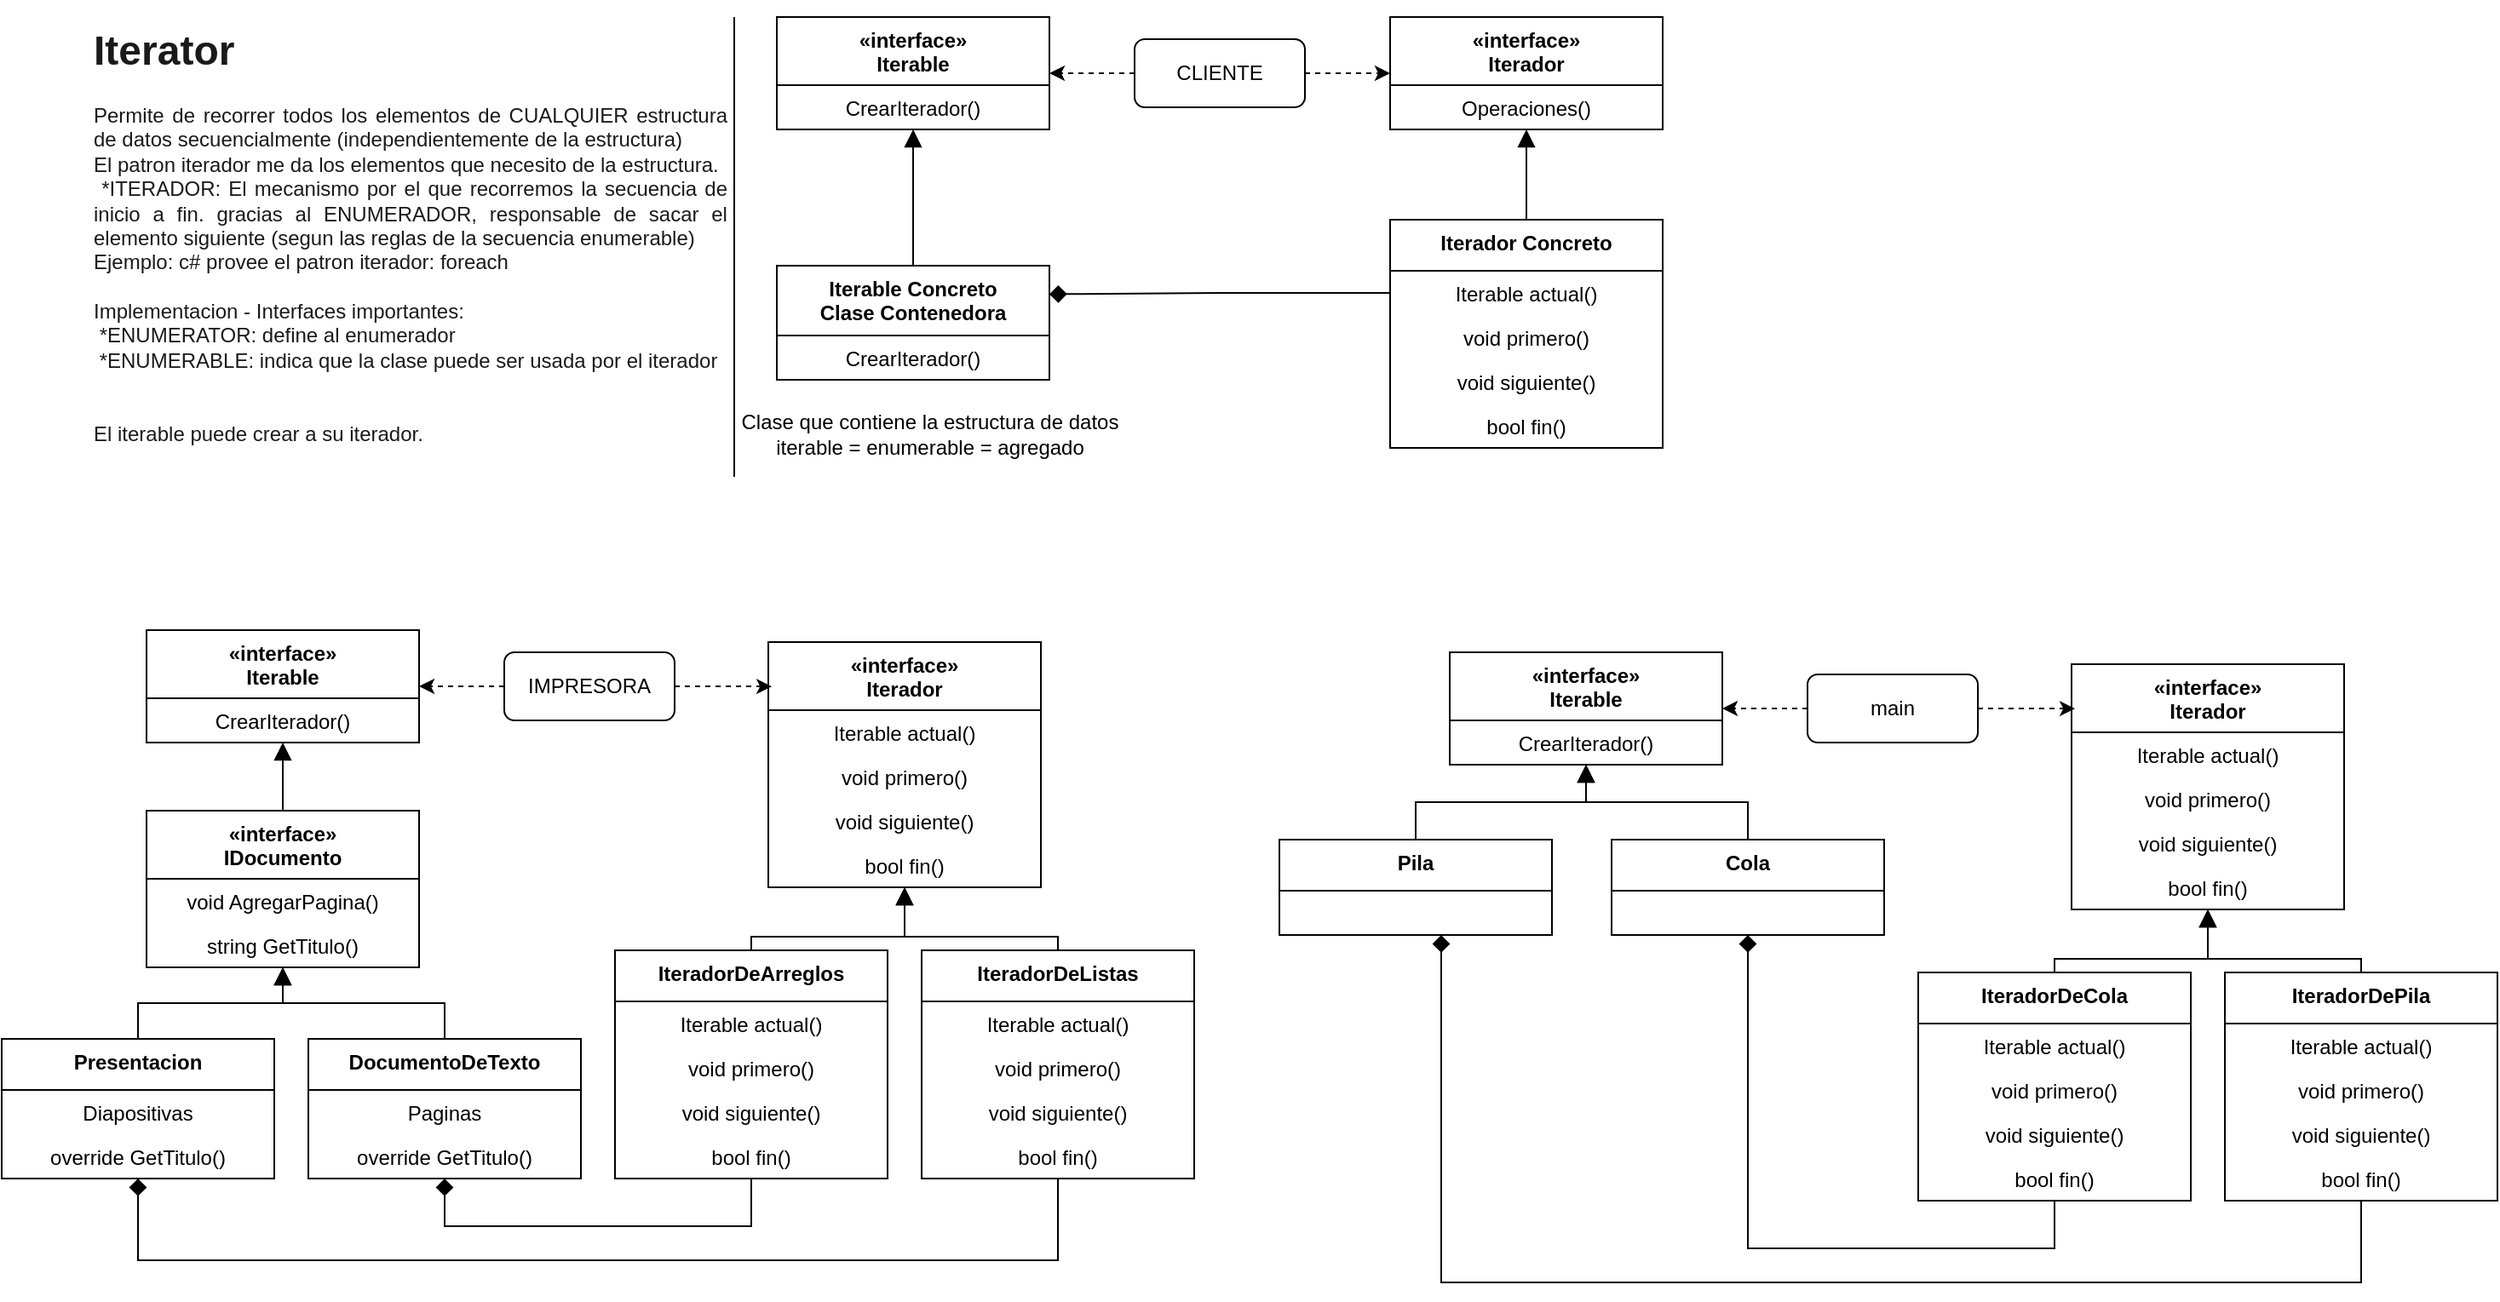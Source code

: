 <mxfile version="14.6.13" type="github" pages="3">
  <diagram name="2 ITERATOR" id="e7e014a7-5840-1c2e-5031-d8a46d1fe8dd">
    <mxGraphModel dx="2277" dy="520" grid="1" gridSize="10" guides="1" tooltips="1" connect="1" arrows="1" fold="1" page="1" pageScale="1" pageWidth="1169" pageHeight="826" background="#ffffff" math="0" shadow="0">
      <root>
        <mxCell id="0" />
        <mxCell id="1" parent="0" />
        <mxCell id="JFeSRVVw9KBUbHDQCU6g-44" value="«interface»&#xa;Iterable" style="swimlane;fontStyle=1;align=center;verticalAlign=top;childLayout=stackLayout;horizontal=1;startSize=40;horizontalStack=0;resizeParent=1;resizeParentMax=0;resizeLast=0;collapsible=1;marginBottom=0;" vertex="1" parent="1">
          <mxGeometry x="415" y="10" width="160" height="66" as="geometry" />
        </mxCell>
        <mxCell id="JFeSRVVw9KBUbHDQCU6g-47" value="CrearIterador()" style="text;strokeColor=none;fillColor=none;align=center;verticalAlign=top;spacingLeft=4;spacingRight=4;overflow=hidden;rotatable=0;points=[[0,0.5],[1,0.5]];portConstraint=eastwest;" vertex="1" parent="JFeSRVVw9KBUbHDQCU6g-44">
          <mxGeometry y="40" width="160" height="26" as="geometry" />
        </mxCell>
        <mxCell id="JFeSRVVw9KBUbHDQCU6g-48" value="«interface»&#xa;Iterador" style="swimlane;fontStyle=1;align=center;verticalAlign=top;childLayout=stackLayout;horizontal=1;startSize=40;horizontalStack=0;resizeParent=1;resizeParentMax=0;resizeLast=0;collapsible=1;marginBottom=0;" vertex="1" parent="1">
          <mxGeometry x="775" y="10" width="160" height="66" as="geometry" />
        </mxCell>
        <mxCell id="JFeSRVVw9KBUbHDQCU6g-49" value="Operaciones()" style="text;strokeColor=none;fillColor=none;align=center;verticalAlign=top;spacingLeft=4;spacingRight=4;overflow=hidden;rotatable=0;points=[[0,0.5],[1,0.5]];portConstraint=eastwest;" vertex="1" parent="JFeSRVVw9KBUbHDQCU6g-48">
          <mxGeometry y="40" width="160" height="26" as="geometry" />
        </mxCell>
        <mxCell id="JFeSRVVw9KBUbHDQCU6g-50" value="&lt;h1 style=&quot;text-align: justify&quot;&gt;&lt;font color=&quot;#1a1a1a&quot;&gt;Iterator&lt;/font&gt;&lt;/h1&gt;&lt;p&gt;&lt;/p&gt;&lt;div style=&quot;text-align: justify&quot;&gt;&lt;span style=&quot;color: rgb(26 , 26 , 26)&quot;&gt;Permite de recorrer todos los elementos de CUALQUIER estructura de datos secuencialmente (independientemente de la estructura)&lt;/span&gt;&lt;/div&gt;&lt;font color=&quot;#1a1a1a&quot;&gt;&lt;div style=&quot;text-align: justify&quot;&gt;&lt;span&gt;El patron iterador me da los elementos que necesito de la estructura.&amp;nbsp;&lt;/span&gt;&lt;/div&gt;&lt;div style=&quot;text-align: justify&quot;&gt;&lt;span&gt;&amp;nbsp;*ITERADOR: El mecanismo por el que recorremos la secuencia de inicio a fin. gracias al&amp;nbsp;&lt;/span&gt;&lt;span&gt;ENUMERADOR, responsable de sacar el elemento siguiente (segun las reglas de la secuencia enumerable)&lt;/span&gt;&lt;/div&gt;&lt;div style=&quot;text-align: justify&quot;&gt;&lt;span&gt;Ejemplo: c# provee el patron iterador: foreach&lt;/span&gt;&lt;/div&gt;&lt;div style=&quot;text-align: justify&quot;&gt;&lt;span&gt;&lt;br&gt;&lt;/span&gt;&lt;/div&gt;&lt;div style=&quot;text-align: justify&quot;&gt;&lt;span&gt;Implementacion - Interfaces importantes:&lt;/span&gt;&lt;/div&gt;&lt;div style=&quot;text-align: justify&quot;&gt;&lt;span&gt;&amp;nbsp;*ENUMERATOR: define al enumerador&lt;/span&gt;&lt;/div&gt;&lt;div style=&quot;text-align: justify&quot;&gt;&lt;span&gt;&amp;nbsp;*ENUMERABLE: indica que la clase puede ser usada por el iterador&lt;/span&gt;&lt;/div&gt;&lt;div style=&quot;text-align: justify&quot;&gt;&lt;span&gt;&lt;br&gt;&lt;/span&gt;&lt;/div&gt;&lt;div style=&quot;text-align: justify&quot;&gt;&lt;span&gt;&lt;br&gt;&lt;/span&gt;&lt;/div&gt;&lt;div style=&quot;text-align: justify&quot;&gt;&lt;span&gt;El iterable puede crear a su iterador.&lt;/span&gt;&lt;/div&gt;&lt;/font&gt;&lt;p&gt;&lt;/p&gt;" style="text;html=1;strokeColor=none;fillColor=none;spacing=5;spacingTop=-20;whiteSpace=wrap;overflow=hidden;rounded=0;align=center;" vertex="1" parent="1">
          <mxGeometry x="10" y="10" width="380" height="270" as="geometry" />
        </mxCell>
        <mxCell id="JFeSRVVw9KBUbHDQCU6g-52" value="CLIENTE" style="rounded=1;whiteSpace=wrap;html=1;align=center;" vertex="1" parent="1">
          <mxGeometry x="625" y="23" width="100" height="40" as="geometry" />
        </mxCell>
        <mxCell id="JFeSRVVw9KBUbHDQCU6g-53" value="" style="endArrow=classic;html=1;dashed=1;" edge="1" parent="1" source="JFeSRVVw9KBUbHDQCU6g-52" target="JFeSRVVw9KBUbHDQCU6g-44">
          <mxGeometry width="50" height="50" relative="1" as="geometry">
            <mxPoint x="695" y="159" as="sourcePoint" />
            <mxPoint x="745" y="109" as="targetPoint" />
          </mxGeometry>
        </mxCell>
        <mxCell id="JFeSRVVw9KBUbHDQCU6g-54" value="" style="endArrow=classic;html=1;dashed=1;" edge="1" parent="1" source="JFeSRVVw9KBUbHDQCU6g-52" target="JFeSRVVw9KBUbHDQCU6g-48">
          <mxGeometry width="50" height="50" relative="1" as="geometry">
            <mxPoint x="695" y="159" as="sourcePoint" />
            <mxPoint x="745" y="109" as="targetPoint" />
          </mxGeometry>
        </mxCell>
        <mxCell id="JFeSRVVw9KBUbHDQCU6g-55" value="Iterador Concreto" style="swimlane;fontStyle=1;align=center;verticalAlign=top;childLayout=stackLayout;horizontal=1;startSize=30;horizontalStack=0;resizeParent=1;resizeParentMax=0;resizeLast=0;collapsible=1;marginBottom=0;" vertex="1" parent="1">
          <mxGeometry x="775" y="129" width="160" height="134" as="geometry" />
        </mxCell>
        <mxCell id="JFeSRVVw9KBUbHDQCU6g-65" value="Iterable actual()&#xa;" style="text;strokeColor=none;fillColor=none;align=center;verticalAlign=top;spacingLeft=4;spacingRight=4;overflow=hidden;rotatable=0;points=[[0,0.5],[1,0.5]];portConstraint=eastwest;" vertex="1" parent="JFeSRVVw9KBUbHDQCU6g-55">
          <mxGeometry y="30" width="160" height="26" as="geometry" />
        </mxCell>
        <mxCell id="JFeSRVVw9KBUbHDQCU6g-56" value="void primero()&#xa;" style="text;strokeColor=none;fillColor=none;align=center;verticalAlign=top;spacingLeft=4;spacingRight=4;overflow=hidden;rotatable=0;points=[[0,0.5],[1,0.5]];portConstraint=eastwest;" vertex="1" parent="JFeSRVVw9KBUbHDQCU6g-55">
          <mxGeometry y="56" width="160" height="26" as="geometry" />
        </mxCell>
        <mxCell id="JFeSRVVw9KBUbHDQCU6g-64" value="void siguiente()&#xa;" style="text;strokeColor=none;fillColor=none;align=center;verticalAlign=top;spacingLeft=4;spacingRight=4;overflow=hidden;rotatable=0;points=[[0,0.5],[1,0.5]];portConstraint=eastwest;" vertex="1" parent="JFeSRVVw9KBUbHDQCU6g-55">
          <mxGeometry y="82" width="160" height="26" as="geometry" />
        </mxCell>
        <mxCell id="JFeSRVVw9KBUbHDQCU6g-66" value="bool fin()&#xa;" style="text;strokeColor=none;fillColor=none;align=center;verticalAlign=top;spacingLeft=4;spacingRight=4;overflow=hidden;rotatable=0;points=[[0,0.5],[1,0.5]];portConstraint=eastwest;" vertex="1" parent="JFeSRVVw9KBUbHDQCU6g-55">
          <mxGeometry y="108" width="160" height="26" as="geometry" />
        </mxCell>
        <mxCell id="JFeSRVVw9KBUbHDQCU6g-57" value="Iterable Concreto&#xa;Clase Contenedora" style="swimlane;fontStyle=1;align=center;verticalAlign=top;childLayout=stackLayout;horizontal=1;startSize=41;horizontalStack=0;resizeParent=1;resizeParentMax=0;resizeLast=0;collapsible=1;marginBottom=0;" vertex="1" parent="1">
          <mxGeometry x="415" y="156" width="160" height="67" as="geometry" />
        </mxCell>
        <mxCell id="JFeSRVVw9KBUbHDQCU6g-58" value="CrearIterador()" style="text;strokeColor=none;fillColor=none;align=center;verticalAlign=top;spacingLeft=4;spacingRight=4;overflow=hidden;rotatable=0;points=[[0,0.5],[1,0.5]];portConstraint=eastwest;" vertex="1" parent="JFeSRVVw9KBUbHDQCU6g-57">
          <mxGeometry y="41" width="160" height="26" as="geometry" />
        </mxCell>
        <mxCell id="JFeSRVVw9KBUbHDQCU6g-59" value="" style="endArrow=block;html=1;endFill=1;endSize=8;" edge="1" parent="1" source="JFeSRVVw9KBUbHDQCU6g-57" target="JFeSRVVw9KBUbHDQCU6g-44">
          <mxGeometry width="50" height="50" relative="1" as="geometry">
            <mxPoint x="695" y="159" as="sourcePoint" />
            <mxPoint x="745" y="109" as="targetPoint" />
          </mxGeometry>
        </mxCell>
        <mxCell id="JFeSRVVw9KBUbHDQCU6g-60" value="" style="endArrow=block;html=1;endFill=1;endSize=8;" edge="1" parent="1" source="JFeSRVVw9KBUbHDQCU6g-55" target="JFeSRVVw9KBUbHDQCU6g-48">
          <mxGeometry width="50" height="50" relative="1" as="geometry">
            <mxPoint x="615" y="159" as="sourcePoint" />
            <mxPoint x="665" y="109" as="targetPoint" />
          </mxGeometry>
        </mxCell>
        <mxCell id="JFeSRVVw9KBUbHDQCU6g-63" value="Clase que contiene la estructura de datos &lt;br&gt;iterable =&amp;nbsp;enumerable =&amp;nbsp;agregado" style="text;html=1;strokeColor=none;fillColor=none;align=center;verticalAlign=middle;whiteSpace=wrap;rounded=0;" vertex="1" parent="1">
          <mxGeometry x="390" y="230" width="230" height="50" as="geometry" />
        </mxCell>
        <mxCell id="JFeSRVVw9KBUbHDQCU6g-61" value="" style="endArrow=diamond;html=1;endFill=1;endSize=8;exitX=0;exitY=0.5;exitDx=0;exitDy=0;edgeStyle=orthogonalEdgeStyle;rounded=0;entryX=1;entryY=0.25;entryDx=0;entryDy=0;" edge="1" parent="1" source="JFeSRVVw9KBUbHDQCU6g-65" target="JFeSRVVw9KBUbHDQCU6g-57">
          <mxGeometry width="50" height="50" relative="1" as="geometry">
            <mxPoint x="695" y="159" as="sourcePoint" />
            <mxPoint x="745" y="109" as="targetPoint" />
          </mxGeometry>
        </mxCell>
        <mxCell id="JFeSRVVw9KBUbHDQCU6g-67" value="«interface»&#xa;IDocumento" style="swimlane;fontStyle=1;align=center;verticalAlign=top;childLayout=stackLayout;horizontal=1;startSize=40;horizontalStack=0;resizeParent=1;resizeParentMax=0;resizeLast=0;collapsible=1;marginBottom=0;" vertex="1" parent="1">
          <mxGeometry x="45" y="476" width="160" height="92" as="geometry" />
        </mxCell>
        <mxCell id="JFeSRVVw9KBUbHDQCU6g-68" value="void AgregarPagina()" style="text;strokeColor=none;fillColor=none;align=center;verticalAlign=top;spacingLeft=4;spacingRight=4;overflow=hidden;rotatable=0;points=[[0,0.5],[1,0.5]];portConstraint=eastwest;" vertex="1" parent="JFeSRVVw9KBUbHDQCU6g-67">
          <mxGeometry y="40" width="160" height="26" as="geometry" />
        </mxCell>
        <mxCell id="JFeSRVVw9KBUbHDQCU6g-88" value="string GetTitulo()" style="text;strokeColor=none;fillColor=none;align=center;verticalAlign=top;spacingLeft=4;spacingRight=4;overflow=hidden;rotatable=0;points=[[0,0.5],[1,0.5]];portConstraint=eastwest;" vertex="1" parent="JFeSRVVw9KBUbHDQCU6g-67">
          <mxGeometry y="66" width="160" height="26" as="geometry" />
        </mxCell>
        <mxCell id="JFeSRVVw9KBUbHDQCU6g-69" value="«interface»&#xa;Iterador" style="swimlane;fontStyle=1;align=center;verticalAlign=top;childLayout=stackLayout;horizontal=1;startSize=40;horizontalStack=0;resizeParent=1;resizeParentMax=0;resizeLast=0;collapsible=1;marginBottom=0;" vertex="1" parent="1">
          <mxGeometry x="410" y="377" width="160" height="144" as="geometry" />
        </mxCell>
        <mxCell id="JFeSRVVw9KBUbHDQCU6g-104" value="Iterable actual()&#xa;" style="text;strokeColor=none;fillColor=none;align=center;verticalAlign=top;spacingLeft=4;spacingRight=4;overflow=hidden;rotatable=0;points=[[0,0.5],[1,0.5]];portConstraint=eastwest;" vertex="1" parent="JFeSRVVw9KBUbHDQCU6g-69">
          <mxGeometry y="40" width="160" height="26" as="geometry" />
        </mxCell>
        <mxCell id="JFeSRVVw9KBUbHDQCU6g-103" value="void primero()&#xa;" style="text;strokeColor=none;fillColor=none;align=center;verticalAlign=top;spacingLeft=4;spacingRight=4;overflow=hidden;rotatable=0;points=[[0,0.5],[1,0.5]];portConstraint=eastwest;" vertex="1" parent="JFeSRVVw9KBUbHDQCU6g-69">
          <mxGeometry y="66" width="160" height="26" as="geometry" />
        </mxCell>
        <mxCell id="JFeSRVVw9KBUbHDQCU6g-102" value="void siguiente()&#xa;" style="text;strokeColor=none;fillColor=none;align=center;verticalAlign=top;spacingLeft=4;spacingRight=4;overflow=hidden;rotatable=0;points=[[0,0.5],[1,0.5]];portConstraint=eastwest;" vertex="1" parent="JFeSRVVw9KBUbHDQCU6g-69">
          <mxGeometry y="92" width="160" height="26" as="geometry" />
        </mxCell>
        <mxCell id="JFeSRVVw9KBUbHDQCU6g-101" value="bool fin()&#xa;" style="text;strokeColor=none;fillColor=none;align=center;verticalAlign=top;spacingLeft=4;spacingRight=4;overflow=hidden;rotatable=0;points=[[0,0.5],[1,0.5]];portConstraint=eastwest;" vertex="1" parent="JFeSRVVw9KBUbHDQCU6g-69">
          <mxGeometry y="118" width="160" height="26" as="geometry" />
        </mxCell>
        <mxCell id="JFeSRVVw9KBUbHDQCU6g-71" value="IMPRESORA" style="rounded=1;whiteSpace=wrap;html=1;align=center;" vertex="1" parent="1">
          <mxGeometry x="255" y="383" width="100" height="40" as="geometry" />
        </mxCell>
        <mxCell id="JFeSRVVw9KBUbHDQCU6g-72" value="" style="endArrow=classic;html=1;dashed=1;" edge="1" parent="1" source="JFeSRVVw9KBUbHDQCU6g-71" target="JFeSRVVw9KBUbHDQCU6g-86">
          <mxGeometry width="50" height="50" relative="1" as="geometry">
            <mxPoint x="325" y="519" as="sourcePoint" />
            <mxPoint x="375" y="469" as="targetPoint" />
          </mxGeometry>
        </mxCell>
        <mxCell id="JFeSRVVw9KBUbHDQCU6g-73" value="" style="endArrow=classic;html=1;dashed=1;entryX=0.013;entryY=0.181;entryDx=0;entryDy=0;entryPerimeter=0;" edge="1" parent="1" source="JFeSRVVw9KBUbHDQCU6g-71" target="JFeSRVVw9KBUbHDQCU6g-69">
          <mxGeometry width="50" height="50" relative="1" as="geometry">
            <mxPoint x="325" y="519" as="sourcePoint" />
            <mxPoint x="375" y="469" as="targetPoint" />
          </mxGeometry>
        </mxCell>
        <mxCell id="JFeSRVVw9KBUbHDQCU6g-74" value="IteradorDeArreglos" style="swimlane;fontStyle=1;align=center;verticalAlign=top;childLayout=stackLayout;horizontal=1;startSize=30;horizontalStack=0;resizeParent=1;resizeParentMax=0;resizeLast=0;collapsible=1;marginBottom=0;" vertex="1" parent="1">
          <mxGeometry x="320" y="558" width="160" height="134" as="geometry" />
        </mxCell>
        <mxCell id="JFeSRVVw9KBUbHDQCU6g-75" value="Iterable actual()&#xa;" style="text;strokeColor=none;fillColor=none;align=center;verticalAlign=top;spacingLeft=4;spacingRight=4;overflow=hidden;rotatable=0;points=[[0,0.5],[1,0.5]];portConstraint=eastwest;" vertex="1" parent="JFeSRVVw9KBUbHDQCU6g-74">
          <mxGeometry y="30" width="160" height="26" as="geometry" />
        </mxCell>
        <mxCell id="JFeSRVVw9KBUbHDQCU6g-76" value="void primero()&#xa;" style="text;strokeColor=none;fillColor=none;align=center;verticalAlign=top;spacingLeft=4;spacingRight=4;overflow=hidden;rotatable=0;points=[[0,0.5],[1,0.5]];portConstraint=eastwest;" vertex="1" parent="JFeSRVVw9KBUbHDQCU6g-74">
          <mxGeometry y="56" width="160" height="26" as="geometry" />
        </mxCell>
        <mxCell id="JFeSRVVw9KBUbHDQCU6g-77" value="void siguiente()&#xa;" style="text;strokeColor=none;fillColor=none;align=center;verticalAlign=top;spacingLeft=4;spacingRight=4;overflow=hidden;rotatable=0;points=[[0,0.5],[1,0.5]];portConstraint=eastwest;" vertex="1" parent="JFeSRVVw9KBUbHDQCU6g-74">
          <mxGeometry y="82" width="160" height="26" as="geometry" />
        </mxCell>
        <mxCell id="JFeSRVVw9KBUbHDQCU6g-78" value="bool fin()&#xa;" style="text;strokeColor=none;fillColor=none;align=center;verticalAlign=top;spacingLeft=4;spacingRight=4;overflow=hidden;rotatable=0;points=[[0,0.5],[1,0.5]];portConstraint=eastwest;" vertex="1" parent="JFeSRVVw9KBUbHDQCU6g-74">
          <mxGeometry y="108" width="160" height="26" as="geometry" />
        </mxCell>
        <mxCell id="JFeSRVVw9KBUbHDQCU6g-79" value="DocumentoDeTexto" style="swimlane;fontStyle=1;align=center;verticalAlign=top;childLayout=stackLayout;horizontal=1;startSize=30;horizontalStack=0;resizeParent=1;resizeParentMax=0;resizeLast=0;collapsible=1;marginBottom=0;" vertex="1" parent="1">
          <mxGeometry x="140" y="610" width="160" height="82" as="geometry" />
        </mxCell>
        <mxCell id="JFeSRVVw9KBUbHDQCU6g-80" value="Paginas" style="text;strokeColor=none;fillColor=none;align=center;verticalAlign=top;spacingLeft=4;spacingRight=4;overflow=hidden;rotatable=0;points=[[0,0.5],[1,0.5]];portConstraint=eastwest;" vertex="1" parent="JFeSRVVw9KBUbHDQCU6g-79">
          <mxGeometry y="30" width="160" height="26" as="geometry" />
        </mxCell>
        <mxCell id="JFeSRVVw9KBUbHDQCU6g-90" value="override GetTitulo()" style="text;strokeColor=none;fillColor=none;align=center;verticalAlign=top;spacingLeft=4;spacingRight=4;overflow=hidden;rotatable=0;points=[[0,0.5],[1,0.5]];portConstraint=eastwest;" vertex="1" parent="JFeSRVVw9KBUbHDQCU6g-79">
          <mxGeometry y="56" width="160" height="26" as="geometry" />
        </mxCell>
        <mxCell id="JFeSRVVw9KBUbHDQCU6g-81" value="" style="endArrow=block;html=1;endFill=1;endSize=8;edgeStyle=orthogonalEdgeStyle;rounded=0;" edge="1" parent="1" source="JFeSRVVw9KBUbHDQCU6g-79" target="JFeSRVVw9KBUbHDQCU6g-67">
          <mxGeometry width="50" height="50" relative="1" as="geometry">
            <mxPoint x="325" y="572" as="sourcePoint" />
            <mxPoint x="375" y="522" as="targetPoint" />
          </mxGeometry>
        </mxCell>
        <mxCell id="JFeSRVVw9KBUbHDQCU6g-82" value="" style="endArrow=block;html=1;endFill=1;endSize=8;rounded=0;edgeStyle=orthogonalEdgeStyle;" edge="1" parent="1" source="JFeSRVVw9KBUbHDQCU6g-74" target="JFeSRVVw9KBUbHDQCU6g-69">
          <mxGeometry width="50" height="50" relative="1" as="geometry">
            <mxPoint x="245" y="519" as="sourcePoint" />
            <mxPoint x="295" y="469" as="targetPoint" />
            <Array as="points">
              <mxPoint x="400" y="550" />
              <mxPoint x="490" y="550" />
            </Array>
          </mxGeometry>
        </mxCell>
        <mxCell id="JFeSRVVw9KBUbHDQCU6g-84" value="" style="endArrow=diamond;html=1;endFill=1;endSize=8;edgeStyle=orthogonalEdgeStyle;rounded=0;" edge="1" parent="1" source="JFeSRVVw9KBUbHDQCU6g-105" target="JFeSRVVw9KBUbHDQCU6g-97">
          <mxGeometry width="50" height="50" relative="1" as="geometry">
            <mxPoint x="325" y="519" as="sourcePoint" />
            <mxPoint x="375" y="469" as="targetPoint" />
            <Array as="points">
              <mxPoint x="580" y="740" />
              <mxPoint x="40" y="740" />
            </Array>
          </mxGeometry>
        </mxCell>
        <mxCell id="JFeSRVVw9KBUbHDQCU6g-85" value="" style="endArrow=none;html=1;endSize=8;entryX=1;entryY=0;entryDx=0;entryDy=0;exitX=1;exitY=1;exitDx=0;exitDy=0;" edge="1" parent="1" source="JFeSRVVw9KBUbHDQCU6g-50" target="JFeSRVVw9KBUbHDQCU6g-50">
          <mxGeometry width="50" height="50" relative="1" as="geometry">
            <mxPoint x="520" y="230" as="sourcePoint" />
            <mxPoint x="570" y="180" as="targetPoint" />
          </mxGeometry>
        </mxCell>
        <mxCell id="JFeSRVVw9KBUbHDQCU6g-86" value="«interface»&#xa;Iterable" style="swimlane;fontStyle=1;align=center;verticalAlign=top;childLayout=stackLayout;horizontal=1;startSize=40;horizontalStack=0;resizeParent=1;resizeParentMax=0;resizeLast=0;collapsible=1;marginBottom=0;" vertex="1" parent="1">
          <mxGeometry x="45" y="370" width="160" height="66" as="geometry" />
        </mxCell>
        <mxCell id="JFeSRVVw9KBUbHDQCU6g-87" value="CrearIterador()" style="text;strokeColor=none;fillColor=none;align=center;verticalAlign=top;spacingLeft=4;spacingRight=4;overflow=hidden;rotatable=0;points=[[0,0.5],[1,0.5]];portConstraint=eastwest;" vertex="1" parent="JFeSRVVw9KBUbHDQCU6g-86">
          <mxGeometry y="40" width="160" height="26" as="geometry" />
        </mxCell>
        <mxCell id="JFeSRVVw9KBUbHDQCU6g-89" value="" style="endArrow=block;html=1;endFill=1;endSize=8;" edge="1" parent="1" source="JFeSRVVw9KBUbHDQCU6g-67" target="JFeSRVVw9KBUbHDQCU6g-86">
          <mxGeometry width="50" height="50" relative="1" as="geometry">
            <mxPoint x="125" y="610" as="sourcePoint" />
            <mxPoint x="110" y="400" as="targetPoint" />
          </mxGeometry>
        </mxCell>
        <mxCell id="JFeSRVVw9KBUbHDQCU6g-97" value="Presentacion" style="swimlane;fontStyle=1;align=center;verticalAlign=top;childLayout=stackLayout;horizontal=1;startSize=30;horizontalStack=0;resizeParent=1;resizeParentMax=0;resizeLast=0;collapsible=1;marginBottom=0;" vertex="1" parent="1">
          <mxGeometry x="-40" y="610" width="160" height="82" as="geometry" />
        </mxCell>
        <mxCell id="JFeSRVVw9KBUbHDQCU6g-98" value="Diapositivas" style="text;strokeColor=none;fillColor=none;align=center;verticalAlign=top;spacingLeft=4;spacingRight=4;overflow=hidden;rotatable=0;points=[[0,0.5],[1,0.5]];portConstraint=eastwest;" vertex="1" parent="JFeSRVVw9KBUbHDQCU6g-97">
          <mxGeometry y="30" width="160" height="26" as="geometry" />
        </mxCell>
        <mxCell id="JFeSRVVw9KBUbHDQCU6g-99" value="override GetTitulo()" style="text;strokeColor=none;fillColor=none;align=center;verticalAlign=top;spacingLeft=4;spacingRight=4;overflow=hidden;rotatable=0;points=[[0,0.5],[1,0.5]];portConstraint=eastwest;" vertex="1" parent="JFeSRVVw9KBUbHDQCU6g-97">
          <mxGeometry y="56" width="160" height="26" as="geometry" />
        </mxCell>
        <mxCell id="JFeSRVVw9KBUbHDQCU6g-100" value="" style="endArrow=block;html=1;endFill=1;endSize=8;edgeStyle=orthogonalEdgeStyle;rounded=0;" edge="1" parent="1" source="JFeSRVVw9KBUbHDQCU6g-97" target="JFeSRVVw9KBUbHDQCU6g-67">
          <mxGeometry width="50" height="50" relative="1" as="geometry">
            <mxPoint x="325" y="572" as="sourcePoint" />
            <mxPoint x="375" y="522" as="targetPoint" />
          </mxGeometry>
        </mxCell>
        <mxCell id="JFeSRVVw9KBUbHDQCU6g-105" value="IteradorDeListas" style="swimlane;fontStyle=1;align=center;verticalAlign=top;childLayout=stackLayout;horizontal=1;startSize=30;horizontalStack=0;resizeParent=1;resizeParentMax=0;resizeLast=0;collapsible=1;marginBottom=0;" vertex="1" parent="1">
          <mxGeometry x="500" y="558" width="160" height="134" as="geometry" />
        </mxCell>
        <mxCell id="JFeSRVVw9KBUbHDQCU6g-106" value="Iterable actual()&#xa;" style="text;strokeColor=none;fillColor=none;align=center;verticalAlign=top;spacingLeft=4;spacingRight=4;overflow=hidden;rotatable=0;points=[[0,0.5],[1,0.5]];portConstraint=eastwest;" vertex="1" parent="JFeSRVVw9KBUbHDQCU6g-105">
          <mxGeometry y="30" width="160" height="26" as="geometry" />
        </mxCell>
        <mxCell id="JFeSRVVw9KBUbHDQCU6g-107" value="void primero()&#xa;" style="text;strokeColor=none;fillColor=none;align=center;verticalAlign=top;spacingLeft=4;spacingRight=4;overflow=hidden;rotatable=0;points=[[0,0.5],[1,0.5]];portConstraint=eastwest;" vertex="1" parent="JFeSRVVw9KBUbHDQCU6g-105">
          <mxGeometry y="56" width="160" height="26" as="geometry" />
        </mxCell>
        <mxCell id="JFeSRVVw9KBUbHDQCU6g-108" value="void siguiente()&#xa;" style="text;strokeColor=none;fillColor=none;align=center;verticalAlign=top;spacingLeft=4;spacingRight=4;overflow=hidden;rotatable=0;points=[[0,0.5],[1,0.5]];portConstraint=eastwest;" vertex="1" parent="JFeSRVVw9KBUbHDQCU6g-105">
          <mxGeometry y="82" width="160" height="26" as="geometry" />
        </mxCell>
        <mxCell id="JFeSRVVw9KBUbHDQCU6g-109" value="bool fin()&#xa;" style="text;strokeColor=none;fillColor=none;align=center;verticalAlign=top;spacingLeft=4;spacingRight=4;overflow=hidden;rotatable=0;points=[[0,0.5],[1,0.5]];portConstraint=eastwest;" vertex="1" parent="JFeSRVVw9KBUbHDQCU6g-105">
          <mxGeometry y="108" width="160" height="26" as="geometry" />
        </mxCell>
        <mxCell id="JFeSRVVw9KBUbHDQCU6g-110" value="" style="endArrow=block;html=1;endFill=1;endSize=8;rounded=0;edgeStyle=orthogonalEdgeStyle;" edge="1" parent="1" source="JFeSRVVw9KBUbHDQCU6g-105" target="JFeSRVVw9KBUbHDQCU6g-69">
          <mxGeometry width="50" height="50" relative="1" as="geometry">
            <mxPoint x="245" y="519" as="sourcePoint" />
            <mxPoint x="295" y="469" as="targetPoint" />
            <Array as="points">
              <mxPoint x="580" y="550" />
              <mxPoint x="490" y="550" />
            </Array>
          </mxGeometry>
        </mxCell>
        <mxCell id="JFeSRVVw9KBUbHDQCU6g-111" value="" style="endArrow=diamond;html=1;endFill=1;endSize=8;edgeStyle=orthogonalEdgeStyle;rounded=0;" edge="1" parent="1" source="JFeSRVVw9KBUbHDQCU6g-74" target="JFeSRVVw9KBUbHDQCU6g-79">
          <mxGeometry width="50" height="50" relative="1" as="geometry">
            <mxPoint x="325" y="519" as="sourcePoint" />
            <mxPoint x="375" y="469" as="targetPoint" />
            <Array as="points">
              <mxPoint x="400" y="720" />
              <mxPoint x="220" y="720" />
            </Array>
          </mxGeometry>
        </mxCell>
        <mxCell id="2lq2OYKsWKOns44vndsd-4" value="«interface»&#xa;Iterador" style="swimlane;fontStyle=1;align=center;verticalAlign=top;childLayout=stackLayout;horizontal=1;startSize=40;horizontalStack=0;resizeParent=1;resizeParentMax=0;resizeLast=0;collapsible=1;marginBottom=0;" vertex="1" parent="1">
          <mxGeometry x="1175" y="390" width="160" height="144" as="geometry" />
        </mxCell>
        <mxCell id="2lq2OYKsWKOns44vndsd-5" value="Iterable actual()&#xa;" style="text;strokeColor=none;fillColor=none;align=center;verticalAlign=top;spacingLeft=4;spacingRight=4;overflow=hidden;rotatable=0;points=[[0,0.5],[1,0.5]];portConstraint=eastwest;" vertex="1" parent="2lq2OYKsWKOns44vndsd-4">
          <mxGeometry y="40" width="160" height="26" as="geometry" />
        </mxCell>
        <mxCell id="2lq2OYKsWKOns44vndsd-6" value="void primero()&#xa;" style="text;strokeColor=none;fillColor=none;align=center;verticalAlign=top;spacingLeft=4;spacingRight=4;overflow=hidden;rotatable=0;points=[[0,0.5],[1,0.5]];portConstraint=eastwest;" vertex="1" parent="2lq2OYKsWKOns44vndsd-4">
          <mxGeometry y="66" width="160" height="26" as="geometry" />
        </mxCell>
        <mxCell id="2lq2OYKsWKOns44vndsd-7" value="void siguiente()&#xa;" style="text;strokeColor=none;fillColor=none;align=center;verticalAlign=top;spacingLeft=4;spacingRight=4;overflow=hidden;rotatable=0;points=[[0,0.5],[1,0.5]];portConstraint=eastwest;" vertex="1" parent="2lq2OYKsWKOns44vndsd-4">
          <mxGeometry y="92" width="160" height="26" as="geometry" />
        </mxCell>
        <mxCell id="2lq2OYKsWKOns44vndsd-8" value="bool fin()&#xa;" style="text;strokeColor=none;fillColor=none;align=center;verticalAlign=top;spacingLeft=4;spacingRight=4;overflow=hidden;rotatable=0;points=[[0,0.5],[1,0.5]];portConstraint=eastwest;" vertex="1" parent="2lq2OYKsWKOns44vndsd-4">
          <mxGeometry y="118" width="160" height="26" as="geometry" />
        </mxCell>
        <mxCell id="2lq2OYKsWKOns44vndsd-9" value="main" style="rounded=1;whiteSpace=wrap;html=1;align=center;" vertex="1" parent="1">
          <mxGeometry x="1020" y="396" width="100" height="40" as="geometry" />
        </mxCell>
        <mxCell id="2lq2OYKsWKOns44vndsd-10" value="" style="endArrow=classic;html=1;dashed=1;" edge="1" parent="1" source="2lq2OYKsWKOns44vndsd-9" target="2lq2OYKsWKOns44vndsd-23">
          <mxGeometry width="50" height="50" relative="1" as="geometry">
            <mxPoint x="1090" y="532" as="sourcePoint" />
            <mxPoint x="1140" y="482" as="targetPoint" />
          </mxGeometry>
        </mxCell>
        <mxCell id="2lq2OYKsWKOns44vndsd-11" value="" style="endArrow=classic;html=1;dashed=1;entryX=0.013;entryY=0.181;entryDx=0;entryDy=0;entryPerimeter=0;" edge="1" parent="1" source="2lq2OYKsWKOns44vndsd-9" target="2lq2OYKsWKOns44vndsd-4">
          <mxGeometry width="50" height="50" relative="1" as="geometry">
            <mxPoint x="1090" y="532" as="sourcePoint" />
            <mxPoint x="1140" y="482" as="targetPoint" />
          </mxGeometry>
        </mxCell>
        <mxCell id="2lq2OYKsWKOns44vndsd-12" value="IteradorDeCola" style="swimlane;fontStyle=1;align=center;verticalAlign=top;childLayout=stackLayout;horizontal=1;startSize=30;horizontalStack=0;resizeParent=1;resizeParentMax=0;resizeLast=0;collapsible=1;marginBottom=0;" vertex="1" parent="1">
          <mxGeometry x="1085" y="571" width="160" height="134" as="geometry" />
        </mxCell>
        <mxCell id="2lq2OYKsWKOns44vndsd-13" value="Iterable actual()&#xa;" style="text;strokeColor=none;fillColor=none;align=center;verticalAlign=top;spacingLeft=4;spacingRight=4;overflow=hidden;rotatable=0;points=[[0,0.5],[1,0.5]];portConstraint=eastwest;" vertex="1" parent="2lq2OYKsWKOns44vndsd-12">
          <mxGeometry y="30" width="160" height="26" as="geometry" />
        </mxCell>
        <mxCell id="2lq2OYKsWKOns44vndsd-14" value="void primero()&#xa;" style="text;strokeColor=none;fillColor=none;align=center;verticalAlign=top;spacingLeft=4;spacingRight=4;overflow=hidden;rotatable=0;points=[[0,0.5],[1,0.5]];portConstraint=eastwest;" vertex="1" parent="2lq2OYKsWKOns44vndsd-12">
          <mxGeometry y="56" width="160" height="26" as="geometry" />
        </mxCell>
        <mxCell id="2lq2OYKsWKOns44vndsd-15" value="void siguiente()&#xa;" style="text;strokeColor=none;fillColor=none;align=center;verticalAlign=top;spacingLeft=4;spacingRight=4;overflow=hidden;rotatable=0;points=[[0,0.5],[1,0.5]];portConstraint=eastwest;" vertex="1" parent="2lq2OYKsWKOns44vndsd-12">
          <mxGeometry y="82" width="160" height="26" as="geometry" />
        </mxCell>
        <mxCell id="2lq2OYKsWKOns44vndsd-16" value="bool fin()&#xa;" style="text;strokeColor=none;fillColor=none;align=center;verticalAlign=top;spacingLeft=4;spacingRight=4;overflow=hidden;rotatable=0;points=[[0,0.5],[1,0.5]];portConstraint=eastwest;" vertex="1" parent="2lq2OYKsWKOns44vndsd-12">
          <mxGeometry y="108" width="160" height="26" as="geometry" />
        </mxCell>
        <mxCell id="2lq2OYKsWKOns44vndsd-17" value="Cola" style="swimlane;fontStyle=1;align=center;verticalAlign=top;childLayout=stackLayout;horizontal=1;startSize=30;horizontalStack=0;resizeParent=1;resizeParentMax=0;resizeLast=0;collapsible=1;marginBottom=0;" vertex="1" parent="1">
          <mxGeometry x="905" y="493" width="160" height="56" as="geometry" />
        </mxCell>
        <mxCell id="2lq2OYKsWKOns44vndsd-20" value="" style="endArrow=block;html=1;endFill=1;endSize=8;edgeStyle=orthogonalEdgeStyle;rounded=0;" edge="1" parent="1" source="2lq2OYKsWKOns44vndsd-17" target="2lq2OYKsWKOns44vndsd-23">
          <mxGeometry width="50" height="50" relative="1" as="geometry">
            <mxPoint x="1090" y="585" as="sourcePoint" />
            <mxPoint x="890" y="581" as="targetPoint" />
          </mxGeometry>
        </mxCell>
        <mxCell id="2lq2OYKsWKOns44vndsd-21" value="" style="endArrow=block;html=1;endFill=1;endSize=8;rounded=0;edgeStyle=orthogonalEdgeStyle;" edge="1" parent="1" source="2lq2OYKsWKOns44vndsd-12" target="2lq2OYKsWKOns44vndsd-4">
          <mxGeometry width="50" height="50" relative="1" as="geometry">
            <mxPoint x="1010" y="532" as="sourcePoint" />
            <mxPoint x="1060" y="482" as="targetPoint" />
            <Array as="points">
              <mxPoint x="1165" y="563" />
              <mxPoint x="1255" y="563" />
            </Array>
          </mxGeometry>
        </mxCell>
        <mxCell id="2lq2OYKsWKOns44vndsd-22" value="" style="endArrow=diamond;html=1;endFill=1;endSize=8;edgeStyle=orthogonalEdgeStyle;rounded=0;" edge="1" parent="1" source="2lq2OYKsWKOns44vndsd-30" target="2lq2OYKsWKOns44vndsd-26">
          <mxGeometry width="50" height="50" relative="1" as="geometry">
            <mxPoint x="1090" y="532" as="sourcePoint" />
            <mxPoint x="1140" y="482" as="targetPoint" />
            <Array as="points">
              <mxPoint x="1345" y="753" />
              <mxPoint x="805" y="753" />
            </Array>
          </mxGeometry>
        </mxCell>
        <mxCell id="2lq2OYKsWKOns44vndsd-23" value="«interface»&#xa;Iterable" style="swimlane;fontStyle=1;align=center;verticalAlign=top;childLayout=stackLayout;horizontal=1;startSize=40;horizontalStack=0;resizeParent=1;resizeParentMax=0;resizeLast=0;collapsible=1;marginBottom=0;" vertex="1" parent="1">
          <mxGeometry x="810" y="383" width="160" height="66" as="geometry" />
        </mxCell>
        <mxCell id="2lq2OYKsWKOns44vndsd-24" value="CrearIterador()" style="text;strokeColor=none;fillColor=none;align=center;verticalAlign=top;spacingLeft=4;spacingRight=4;overflow=hidden;rotatable=0;points=[[0,0.5],[1,0.5]];portConstraint=eastwest;" vertex="1" parent="2lq2OYKsWKOns44vndsd-23">
          <mxGeometry y="40" width="160" height="26" as="geometry" />
        </mxCell>
        <mxCell id="2lq2OYKsWKOns44vndsd-26" value="Pila" style="swimlane;fontStyle=1;align=center;verticalAlign=top;childLayout=stackLayout;horizontal=1;startSize=30;horizontalStack=0;resizeParent=1;resizeParentMax=0;resizeLast=0;collapsible=1;marginBottom=0;" vertex="1" parent="1">
          <mxGeometry x="710" y="493" width="160" height="56" as="geometry" />
        </mxCell>
        <mxCell id="2lq2OYKsWKOns44vndsd-29" value="" style="endArrow=block;html=1;endFill=1;endSize=8;edgeStyle=orthogonalEdgeStyle;rounded=0;" edge="1" parent="1" source="2lq2OYKsWKOns44vndsd-26" target="2lq2OYKsWKOns44vndsd-23">
          <mxGeometry width="50" height="50" relative="1" as="geometry">
            <mxPoint x="1090" y="585" as="sourcePoint" />
            <mxPoint x="890" y="581" as="targetPoint" />
          </mxGeometry>
        </mxCell>
        <mxCell id="2lq2OYKsWKOns44vndsd-30" value="IteradorDePila" style="swimlane;fontStyle=1;align=center;verticalAlign=top;childLayout=stackLayout;horizontal=1;startSize=30;horizontalStack=0;resizeParent=1;resizeParentMax=0;resizeLast=0;collapsible=1;marginBottom=0;" vertex="1" parent="1">
          <mxGeometry x="1265" y="571" width="160" height="134" as="geometry" />
        </mxCell>
        <mxCell id="2lq2OYKsWKOns44vndsd-31" value="Iterable actual()&#xa;" style="text;strokeColor=none;fillColor=none;align=center;verticalAlign=top;spacingLeft=4;spacingRight=4;overflow=hidden;rotatable=0;points=[[0,0.5],[1,0.5]];portConstraint=eastwest;" vertex="1" parent="2lq2OYKsWKOns44vndsd-30">
          <mxGeometry y="30" width="160" height="26" as="geometry" />
        </mxCell>
        <mxCell id="2lq2OYKsWKOns44vndsd-32" value="void primero()&#xa;" style="text;strokeColor=none;fillColor=none;align=center;verticalAlign=top;spacingLeft=4;spacingRight=4;overflow=hidden;rotatable=0;points=[[0,0.5],[1,0.5]];portConstraint=eastwest;" vertex="1" parent="2lq2OYKsWKOns44vndsd-30">
          <mxGeometry y="56" width="160" height="26" as="geometry" />
        </mxCell>
        <mxCell id="2lq2OYKsWKOns44vndsd-33" value="void siguiente()&#xa;" style="text;strokeColor=none;fillColor=none;align=center;verticalAlign=top;spacingLeft=4;spacingRight=4;overflow=hidden;rotatable=0;points=[[0,0.5],[1,0.5]];portConstraint=eastwest;" vertex="1" parent="2lq2OYKsWKOns44vndsd-30">
          <mxGeometry y="82" width="160" height="26" as="geometry" />
        </mxCell>
        <mxCell id="2lq2OYKsWKOns44vndsd-34" value="bool fin()&#xa;" style="text;strokeColor=none;fillColor=none;align=center;verticalAlign=top;spacingLeft=4;spacingRight=4;overflow=hidden;rotatable=0;points=[[0,0.5],[1,0.5]];portConstraint=eastwest;" vertex="1" parent="2lq2OYKsWKOns44vndsd-30">
          <mxGeometry y="108" width="160" height="26" as="geometry" />
        </mxCell>
        <mxCell id="2lq2OYKsWKOns44vndsd-35" value="" style="endArrow=block;html=1;endFill=1;endSize=8;rounded=0;edgeStyle=orthogonalEdgeStyle;" edge="1" parent="1" source="2lq2OYKsWKOns44vndsd-30" target="2lq2OYKsWKOns44vndsd-4">
          <mxGeometry width="50" height="50" relative="1" as="geometry">
            <mxPoint x="1010" y="532" as="sourcePoint" />
            <mxPoint x="1060" y="482" as="targetPoint" />
            <Array as="points">
              <mxPoint x="1345" y="563" />
              <mxPoint x="1255" y="563" />
            </Array>
          </mxGeometry>
        </mxCell>
        <mxCell id="2lq2OYKsWKOns44vndsd-36" value="" style="endArrow=diamond;html=1;endFill=1;endSize=8;edgeStyle=orthogonalEdgeStyle;rounded=0;" edge="1" parent="1" source="2lq2OYKsWKOns44vndsd-12" target="2lq2OYKsWKOns44vndsd-17">
          <mxGeometry width="50" height="50" relative="1" as="geometry">
            <mxPoint x="1090" y="532" as="sourcePoint" />
            <mxPoint x="1140" y="482" as="targetPoint" />
            <Array as="points">
              <mxPoint x="1165" y="733" />
              <mxPoint x="985" y="733" />
            </Array>
          </mxGeometry>
        </mxCell>
      </root>
    </mxGraphModel>
  </diagram>
  <diagram id="Y9BkPkcYDif9DkWYkwm6" name="6 Composite">
    <mxGraphModel dx="868" dy="520" grid="1" gridSize="10" guides="1" tooltips="1" connect="1" arrows="1" fold="1" page="1" pageScale="1" pageWidth="850" pageHeight="1100" math="0" shadow="0">
      <root>
        <mxCell id="5gZ_trMiSi1T-RBZhrQ6-0" />
        <mxCell id="5gZ_trMiSi1T-RBZhrQ6-1" parent="5gZ_trMiSi1T-RBZhrQ6-0" />
        <mxCell id="PnXHfj2zv8V9_ceOidOT-2" value="abstract&#xa;Componente" style="swimlane;fontStyle=1;align=center;verticalAlign=top;childLayout=stackLayout;horizontal=1;startSize=40;horizontalStack=0;resizeParent=1;resizeParentMax=0;resizeLast=0;collapsible=1;marginBottom=0;" vertex="1" parent="5gZ_trMiSi1T-RBZhrQ6-1">
          <mxGeometry x="555" y="10" width="160" height="66" as="geometry" />
        </mxCell>
        <mxCell id="PnXHfj2zv8V9_ceOidOT-3" value="Operaciones()" style="text;strokeColor=none;fillColor=none;align=center;verticalAlign=top;spacingLeft=4;spacingRight=4;overflow=hidden;rotatable=0;points=[[0,0.5],[1,0.5]];portConstraint=eastwest;" vertex="1" parent="PnXHfj2zv8V9_ceOidOT-2">
          <mxGeometry y="40" width="160" height="26" as="geometry" />
        </mxCell>
        <mxCell id="PnXHfj2zv8V9_ceOidOT-4" value="&lt;h1 style=&quot;text-align: justify&quot;&gt;&lt;font color=&quot;#1a1a1a&quot;&gt;Composite&lt;/font&gt;&lt;/h1&gt;&lt;div style=&quot;text-align: left&quot;&gt;&lt;span&gt;&lt;font color=&quot;#1a1a1a&quot;&gt;Permite&amp;nbsp;&lt;/font&gt;tener un único documento, que puede estar dividido en documentos&amp;nbsp;más pequeños y estos estar compuestos por cualquier &lt;br&gt;cantidad de partes mas pequeñas. (RECURSIVO)&lt;/span&gt;&lt;/div&gt;&lt;div style=&quot;text-align: left&quot;&gt;Compone objetos en estructuras de árbol para&amp;nbsp;representar jerarquías de parte-todo. Permite que los&amp;nbsp;clientes traten de manera uniforme a los objetos&amp;nbsp;individuales y a los compuestos.&amp;nbsp;&lt;span&gt;&lt;br&gt;&lt;/span&gt;&lt;/div&gt;&lt;div style=&quot;text-align: left&quot;&gt;Trata a cada parte del mismo modo y los puede leer, escribir o imprimir.&lt;/div&gt;&lt;div style=&quot;text-align: left&quot;&gt;&lt;br&gt;&lt;/div&gt;&lt;div style=&quot;text-align: left&quot;&gt;UN OBJETO COMPUESTO TRANSMITE EL MENSAJE A SUS HIJOS&lt;/div&gt;&lt;div style=&quot;text-align: left&quot;&gt;LAS HOJAS LEEN&lt;/div&gt;&lt;div style=&quot;text-align: left&quot;&gt;&lt;br&gt;&lt;/div&gt;&lt;div style=&quot;text-align: left&quot;&gt;DESVENTAJA: A veces es necesario que ciertos componentes no contengan a otros. Y composite no impone restricciones.&amp;nbsp;&lt;/div&gt;&lt;p&gt;&lt;/p&gt;" style="text;html=1;strokeColor=none;fillColor=none;spacing=5;spacingTop=-20;whiteSpace=wrap;overflow=hidden;rounded=0;align=center;" vertex="1" parent="5gZ_trMiSi1T-RBZhrQ6-1">
          <mxGeometry y="10" width="390" height="240" as="geometry" />
        </mxCell>
        <mxCell id="PnXHfj2zv8V9_ceOidOT-5" value="CLIENTE" style="rounded=1;whiteSpace=wrap;html=1;align=center;" vertex="1" parent="5gZ_trMiSi1T-RBZhrQ6-1">
          <mxGeometry x="405" y="23" width="100" height="40" as="geometry" />
        </mxCell>
        <mxCell id="PnXHfj2zv8V9_ceOidOT-7" value="" style="endArrow=classic;html=1;dashed=1;" edge="1" parent="5gZ_trMiSi1T-RBZhrQ6-1" source="PnXHfj2zv8V9_ceOidOT-5" target="PnXHfj2zv8V9_ceOidOT-2">
          <mxGeometry width="50" height="50" relative="1" as="geometry">
            <mxPoint x="475" y="159" as="sourcePoint" />
            <mxPoint x="525" y="109" as="targetPoint" />
          </mxGeometry>
        </mxCell>
        <mxCell id="PnXHfj2zv8V9_ceOidOT-8" value="Compuesto" style="swimlane;fontStyle=1;align=center;verticalAlign=top;childLayout=stackLayout;horizontal=1;startSize=30;horizontalStack=0;resizeParent=1;resizeParentMax=0;resizeLast=0;collapsible=1;marginBottom=0;" vertex="1" parent="5gZ_trMiSi1T-RBZhrQ6-1">
          <mxGeometry x="650" y="130" width="160" height="160" as="geometry" />
        </mxCell>
        <mxCell id="o3puvs31rToTMKyF882l-28" value="hijos = List&lt;Documento&gt;" style="text;strokeColor=none;fillColor=none;align=center;verticalAlign=top;spacingLeft=4;spacingRight=4;overflow=hidden;rotatable=0;points=[[0,0.5],[1,0.5]];portConstraint=eastwest;" vertex="1" parent="PnXHfj2zv8V9_ceOidOT-8">
          <mxGeometry y="30" width="160" height="26" as="geometry" />
        </mxCell>
        <mxCell id="o3puvs31rToTMKyF882l-29" value="agregarHijo(Documento)" style="text;strokeColor=none;fillColor=none;align=center;verticalAlign=top;spacingLeft=4;spacingRight=4;overflow=hidden;rotatable=0;points=[[0,0.5],[1,0.5]];portConstraint=eastwest;" vertex="1" parent="PnXHfj2zv8V9_ceOidOT-8">
          <mxGeometry y="56" width="160" height="26" as="geometry" />
        </mxCell>
        <mxCell id="o3puvs31rToTMKyF882l-32" value="imprimir()" style="text;strokeColor=none;fillColor=none;align=center;verticalAlign=top;spacingLeft=4;spacingRight=4;overflow=hidden;rotatable=0;points=[[0,0.5],[1,0.5]];portConstraint=eastwest;" vertex="1" parent="PnXHfj2zv8V9_ceOidOT-8">
          <mxGeometry y="82" width="160" height="26" as="geometry" />
        </mxCell>
        <mxCell id="o3puvs31rToTMKyF882l-31" value="escribir()" style="text;strokeColor=none;fillColor=none;align=center;verticalAlign=top;spacingLeft=4;spacingRight=4;overflow=hidden;rotatable=0;points=[[0,0.5],[1,0.5]];portConstraint=eastwest;" vertex="1" parent="PnXHfj2zv8V9_ceOidOT-8">
          <mxGeometry y="108" width="160" height="26" as="geometry" />
        </mxCell>
        <mxCell id="o3puvs31rToTMKyF882l-30" value="leer()" style="text;strokeColor=none;fillColor=none;align=center;verticalAlign=top;spacingLeft=4;spacingRight=4;overflow=hidden;rotatable=0;points=[[0,0.5],[1,0.5]];portConstraint=eastwest;" vertex="1" parent="PnXHfj2zv8V9_ceOidOT-8">
          <mxGeometry y="134" width="160" height="26" as="geometry" />
        </mxCell>
        <mxCell id="PnXHfj2zv8V9_ceOidOT-16" value="" style="endArrow=block;html=1;endFill=1;endSize=8;edgeStyle=orthogonalEdgeStyle;rounded=0;" edge="1" parent="5gZ_trMiSi1T-RBZhrQ6-1" source="PnXHfj2zv8V9_ceOidOT-8" target="PnXHfj2zv8V9_ceOidOT-2">
          <mxGeometry width="50" height="50" relative="1" as="geometry">
            <mxPoint x="395" y="159" as="sourcePoint" />
            <mxPoint x="445" y="109" as="targetPoint" />
          </mxGeometry>
        </mxCell>
        <mxCell id="PnXHfj2zv8V9_ceOidOT-19" value="" style="endArrow=none;html=1;endSize=8;entryX=1;entryY=0;entryDx=0;entryDy=0;exitX=1;exitY=1;exitDx=0;exitDy=0;" edge="1" parent="5gZ_trMiSi1T-RBZhrQ6-1" source="PnXHfj2zv8V9_ceOidOT-4" target="PnXHfj2zv8V9_ceOidOT-4">
          <mxGeometry width="50" height="50" relative="1" as="geometry">
            <mxPoint x="520" y="230" as="sourcePoint" />
            <mxPoint x="570" y="180" as="targetPoint" />
          </mxGeometry>
        </mxCell>
        <mxCell id="o3puvs31rToTMKyF882l-0" value="Hoja" style="swimlane;fontStyle=1;align=center;verticalAlign=top;childLayout=stackLayout;horizontal=1;startSize=30;horizontalStack=0;resizeParent=1;resizeParentMax=0;resizeLast=0;collapsible=1;marginBottom=0;" vertex="1" parent="5gZ_trMiSi1T-RBZhrQ6-1">
          <mxGeometry x="450" y="130" width="160" height="108" as="geometry" />
        </mxCell>
        <mxCell id="o3puvs31rToTMKyF882l-25" value="leer()" style="text;strokeColor=none;fillColor=none;align=center;verticalAlign=top;spacingLeft=4;spacingRight=4;overflow=hidden;rotatable=0;points=[[0,0.5],[1,0.5]];portConstraint=eastwest;" vertex="1" parent="o3puvs31rToTMKyF882l-0">
          <mxGeometry y="30" width="160" height="26" as="geometry" />
        </mxCell>
        <mxCell id="o3puvs31rToTMKyF882l-27" value="escribir()" style="text;strokeColor=none;fillColor=none;align=center;verticalAlign=top;spacingLeft=4;spacingRight=4;overflow=hidden;rotatable=0;points=[[0,0.5],[1,0.5]];portConstraint=eastwest;" vertex="1" parent="o3puvs31rToTMKyF882l-0">
          <mxGeometry y="56" width="160" height="26" as="geometry" />
        </mxCell>
        <mxCell id="o3puvs31rToTMKyF882l-26" value="imprimir()" style="text;strokeColor=none;fillColor=none;align=center;verticalAlign=top;spacingLeft=4;spacingRight=4;overflow=hidden;rotatable=0;points=[[0,0.5],[1,0.5]];portConstraint=eastwest;" vertex="1" parent="o3puvs31rToTMKyF882l-0">
          <mxGeometry y="82" width="160" height="26" as="geometry" />
        </mxCell>
        <mxCell id="PnXHfj2zv8V9_ceOidOT-18" value="" style="endArrow=diamond;html=1;endFill=1;endSize=8;exitX=1;exitY=0.25;exitDx=0;exitDy=0;edgeStyle=orthogonalEdgeStyle;rounded=0;entryX=1;entryY=0.104;entryDx=0;entryDy=0;entryPerimeter=0;" edge="1" parent="5gZ_trMiSi1T-RBZhrQ6-1" source="PnXHfj2zv8V9_ceOidOT-2" target="PnXHfj2zv8V9_ceOidOT-8">
          <mxGeometry width="50" height="50" relative="1" as="geometry">
            <mxPoint x="475" y="159" as="sourcePoint" />
            <mxPoint x="525" y="109" as="targetPoint" />
            <Array as="points">
              <mxPoint x="840" y="27" />
              <mxPoint x="840" y="144" />
            </Array>
          </mxGeometry>
        </mxCell>
        <mxCell id="o3puvs31rToTMKyF882l-2" value="" style="endArrow=block;html=1;endFill=1;endSize=8;edgeStyle=orthogonalEdgeStyle;rounded=0;exitX=0.5;exitY=0;exitDx=0;exitDy=0;" edge="1" parent="5gZ_trMiSi1T-RBZhrQ6-1" source="o3puvs31rToTMKyF882l-0" target="PnXHfj2zv8V9_ceOidOT-2">
          <mxGeometry width="50" height="50" relative="1" as="geometry">
            <mxPoint x="395" y="159" as="sourcePoint" />
            <mxPoint x="445" y="109" as="targetPoint" />
          </mxGeometry>
        </mxCell>
        <mxCell id="o3puvs31rToTMKyF882l-3" value="Clase Abstracta &#xa;Documento" style="swimlane;fontStyle=1;align=center;verticalAlign=top;childLayout=stackLayout;horizontal=1;startSize=40;horizontalStack=0;resizeParent=1;resizeParentMax=0;resizeLast=0;collapsible=1;marginBottom=0;" vertex="1" parent="5gZ_trMiSi1T-RBZhrQ6-1">
          <mxGeometry x="170" y="310" width="160" height="118" as="geometry" />
        </mxCell>
        <mxCell id="o3puvs31rToTMKyF882l-18" value="leer()" style="text;strokeColor=none;fillColor=none;align=center;verticalAlign=top;spacingLeft=4;spacingRight=4;overflow=hidden;rotatable=0;points=[[0,0.5],[1,0.5]];portConstraint=eastwest;" vertex="1" parent="o3puvs31rToTMKyF882l-3">
          <mxGeometry y="40" width="160" height="26" as="geometry" />
        </mxCell>
        <mxCell id="o3puvs31rToTMKyF882l-19" value="escribir()" style="text;strokeColor=none;fillColor=none;align=center;verticalAlign=top;spacingLeft=4;spacingRight=4;overflow=hidden;rotatable=0;points=[[0,0.5],[1,0.5]];portConstraint=eastwest;" vertex="1" parent="o3puvs31rToTMKyF882l-3">
          <mxGeometry y="66" width="160" height="26" as="geometry" />
        </mxCell>
        <mxCell id="o3puvs31rToTMKyF882l-20" value="imprimir()" style="text;strokeColor=none;fillColor=none;align=center;verticalAlign=top;spacingLeft=4;spacingRight=4;overflow=hidden;rotatable=0;points=[[0,0.5],[1,0.5]];portConstraint=eastwest;" vertex="1" parent="o3puvs31rToTMKyF882l-3">
          <mxGeometry y="92" width="160" height="26" as="geometry" />
        </mxCell>
        <mxCell id="o3puvs31rToTMKyF882l-5" value="CLIENTE" style="rounded=1;whiteSpace=wrap;html=1;align=center;" vertex="1" parent="5gZ_trMiSi1T-RBZhrQ6-1">
          <mxGeometry x="20" y="349" width="100" height="40" as="geometry" />
        </mxCell>
        <mxCell id="o3puvs31rToTMKyF882l-6" value="" style="endArrow=classic;html=1;dashed=1;" edge="1" parent="5gZ_trMiSi1T-RBZhrQ6-1" source="o3puvs31rToTMKyF882l-5" target="o3puvs31rToTMKyF882l-3">
          <mxGeometry width="50" height="50" relative="1" as="geometry">
            <mxPoint x="85" y="519" as="sourcePoint" />
            <mxPoint x="135" y="469" as="targetPoint" />
          </mxGeometry>
        </mxCell>
        <mxCell id="o3puvs31rToTMKyF882l-7" value="Documento Compuesto&#xa;hijos" style="swimlane;fontStyle=1;align=center;verticalAlign=top;childLayout=stackLayout;horizontal=1;startSize=40;horizontalStack=0;resizeParent=1;resizeParentMax=0;resizeLast=0;collapsible=1;marginBottom=0;" vertex="1" parent="5gZ_trMiSi1T-RBZhrQ6-1">
          <mxGeometry x="260" y="490" width="160" height="170" as="geometry" />
        </mxCell>
        <mxCell id="o3puvs31rToTMKyF882l-11" value="hijos = List&lt;Documento&gt;" style="text;strokeColor=none;fillColor=none;align=center;verticalAlign=top;spacingLeft=4;spacingRight=4;overflow=hidden;rotatable=0;points=[[0,0.5],[1,0.5]];portConstraint=eastwest;" vertex="1" parent="o3puvs31rToTMKyF882l-7">
          <mxGeometry y="40" width="160" height="26" as="geometry" />
        </mxCell>
        <mxCell id="o3puvs31rToTMKyF882l-21" value="agregarHijo(Documento)" style="text;strokeColor=none;fillColor=none;align=center;verticalAlign=top;spacingLeft=4;spacingRight=4;overflow=hidden;rotatable=0;points=[[0,0.5],[1,0.5]];portConstraint=eastwest;" vertex="1" parent="o3puvs31rToTMKyF882l-7">
          <mxGeometry y="66" width="160" height="26" as="geometry" />
        </mxCell>
        <mxCell id="o3puvs31rToTMKyF882l-8" value="leer()" style="text;strokeColor=none;fillColor=none;align=center;verticalAlign=top;spacingLeft=4;spacingRight=4;overflow=hidden;rotatable=0;points=[[0,0.5],[1,0.5]];portConstraint=eastwest;" vertex="1" parent="o3puvs31rToTMKyF882l-7">
          <mxGeometry y="92" width="160" height="26" as="geometry" />
        </mxCell>
        <mxCell id="o3puvs31rToTMKyF882l-9" value="escribir()" style="text;strokeColor=none;fillColor=none;align=center;verticalAlign=top;spacingLeft=4;spacingRight=4;overflow=hidden;rotatable=0;points=[[0,0.5],[1,0.5]];portConstraint=eastwest;" vertex="1" parent="o3puvs31rToTMKyF882l-7">
          <mxGeometry y="118" width="160" height="26" as="geometry" />
        </mxCell>
        <mxCell id="o3puvs31rToTMKyF882l-10" value="imprimir()" style="text;strokeColor=none;fillColor=none;align=center;verticalAlign=top;spacingLeft=4;spacingRight=4;overflow=hidden;rotatable=0;points=[[0,0.5],[1,0.5]];portConstraint=eastwest;" vertex="1" parent="o3puvs31rToTMKyF882l-7">
          <mxGeometry y="144" width="160" height="26" as="geometry" />
        </mxCell>
        <mxCell id="o3puvs31rToTMKyF882l-12" value="" style="endArrow=block;html=1;endFill=1;endSize=8;edgeStyle=orthogonalEdgeStyle;rounded=0;" edge="1" parent="5gZ_trMiSi1T-RBZhrQ6-1" source="o3puvs31rToTMKyF882l-7" target="o3puvs31rToTMKyF882l-3">
          <mxGeometry width="50" height="50" relative="1" as="geometry">
            <mxPoint x="5" y="519" as="sourcePoint" />
            <mxPoint x="55" y="469" as="targetPoint" />
          </mxGeometry>
        </mxCell>
        <mxCell id="o3puvs31rToTMKyF882l-14" value="Texto&#xa;Hoja" style="swimlane;fontStyle=1;align=center;verticalAlign=top;childLayout=stackLayout;horizontal=1;startSize=40;horizontalStack=0;resizeParent=1;resizeParentMax=0;resizeLast=0;collapsible=1;marginBottom=0;" vertex="1" parent="5gZ_trMiSi1T-RBZhrQ6-1">
          <mxGeometry x="60" y="490" width="160" height="118" as="geometry" />
        </mxCell>
        <mxCell id="o3puvs31rToTMKyF882l-22" value="leer()" style="text;strokeColor=none;fillColor=none;align=center;verticalAlign=top;spacingLeft=4;spacingRight=4;overflow=hidden;rotatable=0;points=[[0,0.5],[1,0.5]];portConstraint=eastwest;" vertex="1" parent="o3puvs31rToTMKyF882l-14">
          <mxGeometry y="40" width="160" height="26" as="geometry" />
        </mxCell>
        <mxCell id="o3puvs31rToTMKyF882l-24" value="escribir()" style="text;strokeColor=none;fillColor=none;align=center;verticalAlign=top;spacingLeft=4;spacingRight=4;overflow=hidden;rotatable=0;points=[[0,0.5],[1,0.5]];portConstraint=eastwest;" vertex="1" parent="o3puvs31rToTMKyF882l-14">
          <mxGeometry y="66" width="160" height="26" as="geometry" />
        </mxCell>
        <mxCell id="o3puvs31rToTMKyF882l-23" value="imprimir()" style="text;strokeColor=none;fillColor=none;align=center;verticalAlign=top;spacingLeft=4;spacingRight=4;overflow=hidden;rotatable=0;points=[[0,0.5],[1,0.5]];portConstraint=eastwest;" vertex="1" parent="o3puvs31rToTMKyF882l-14">
          <mxGeometry y="92" width="160" height="26" as="geometry" />
        </mxCell>
        <mxCell id="o3puvs31rToTMKyF882l-16" value="" style="endArrow=diamond;html=1;endFill=1;endSize=8;exitX=1;exitY=0.25;exitDx=0;exitDy=0;edgeStyle=orthogonalEdgeStyle;rounded=0;entryX=1;entryY=0.104;entryDx=0;entryDy=0;entryPerimeter=0;" edge="1" parent="5gZ_trMiSi1T-RBZhrQ6-1" source="o3puvs31rToTMKyF882l-3" target="o3puvs31rToTMKyF882l-7">
          <mxGeometry width="50" height="50" relative="1" as="geometry">
            <mxPoint x="85" y="519" as="sourcePoint" />
            <mxPoint x="135" y="469" as="targetPoint" />
            <Array as="points">
              <mxPoint x="450" y="387" />
              <mxPoint x="450" y="504" />
            </Array>
          </mxGeometry>
        </mxCell>
        <mxCell id="o3puvs31rToTMKyF882l-17" value="" style="endArrow=block;html=1;endFill=1;endSize=8;edgeStyle=orthogonalEdgeStyle;rounded=0;exitX=0.5;exitY=0;exitDx=0;exitDy=0;" edge="1" parent="5gZ_trMiSi1T-RBZhrQ6-1" source="o3puvs31rToTMKyF882l-14" target="o3puvs31rToTMKyF882l-3">
          <mxGeometry width="50" height="50" relative="1" as="geometry">
            <mxPoint x="5" y="519" as="sourcePoint" />
            <mxPoint x="55" y="469" as="targetPoint" />
          </mxGeometry>
        </mxCell>
      </root>
    </mxGraphModel>
  </diagram>
  <diagram name="6 Template Method" id="12lxi12kMurY8WJQgxnt">
    <mxGraphModel dx="868" dy="520" grid="1" gridSize="10" guides="1" tooltips="1" connect="1" arrows="1" fold="1" page="1" pageScale="1" pageWidth="850" pageHeight="1100" math="0" shadow="0">
      <root>
        <mxCell id="X-Gp-r4bentit32XM5BR-0" />
        <mxCell id="X-Gp-r4bentit32XM5BR-1" parent="X-Gp-r4bentit32XM5BR-0" />
        <mxCell id="X-Gp-r4bentit32XM5BR-2" value="CaseAbstracta" style="swimlane;fontStyle=1;align=center;verticalAlign=top;childLayout=stackLayout;horizontal=1;startSize=30;horizontalStack=0;resizeParent=1;resizeParentMax=0;resizeLast=0;collapsible=1;marginBottom=0;" vertex="1" parent="X-Gp-r4bentit32XM5BR-1">
          <mxGeometry x="550" y="12" width="180" height="100" as="geometry" />
        </mxCell>
        <mxCell id="X-Gp-r4bentit32XM5BR-3" value="Algoritmo()" style="text;strokeColor=none;fillColor=none;align=center;verticalAlign=top;spacingLeft=4;spacingRight=4;overflow=hidden;rotatable=0;points=[[0,0.5],[1,0.5]];portConstraint=eastwest;" vertex="1" parent="X-Gp-r4bentit32XM5BR-2">
          <mxGeometry y="30" width="180" height="26" as="geometry" />
        </mxCell>
        <mxCell id="X-Gp-r4bentit32XM5BR-48" value="Metodos abstractos que &#xa;componen el algoritmo" style="text;strokeColor=none;fillColor=none;align=center;verticalAlign=top;spacingLeft=4;spacingRight=4;overflow=hidden;rotatable=0;points=[[0,0.5],[1,0.5]];portConstraint=eastwest;" vertex="1" parent="X-Gp-r4bentit32XM5BR-2">
          <mxGeometry y="56" width="180" height="44" as="geometry" />
        </mxCell>
        <mxCell id="X-Gp-r4bentit32XM5BR-4" value="&lt;h1&gt;&lt;font color=&quot;#1a1a1a&quot;&gt;Template&lt;/font&gt;&lt;/h1&gt;&lt;div&gt;&lt;span&gt;&lt;font color=&quot;#1a1a1a&quot;&gt;Un metodo &quot;esqueleto&quot; o &quot;plantilla&quot; es heredado por sus clases hijas. Esto p&lt;/font&gt;&lt;/span&gt;&lt;span&gt;&lt;font color=&quot;#1a1a1a&quot;&gt;ermite tener un unico metodo que se modifique en todas las subclases.&lt;/font&gt;&lt;/span&gt;&lt;/div&gt;&lt;div&gt;&lt;span style=&quot;color: rgb(26 , 26 , 26)&quot;&gt;&lt;br&gt;&lt;/span&gt;&lt;/div&gt;&lt;div&gt;&lt;span style=&quot;color: rgb(26 , 26 , 26)&quot;&gt;Pueden tener los mismos comportamientos aunque cada uno lo haga diferente.&lt;/span&gt;&lt;/div&gt;&lt;div&gt;&lt;span style=&quot;color: rgb(26 , 26 , 26)&quot;&gt;La idea es que IMPONGA comportamiento.&lt;/span&gt;&lt;/div&gt;&lt;div&gt;&lt;font color=&quot;#1a1a1a&quot;&gt;Permite cambiar el orden de ejecucion o usar estructuras de control (if while) para invocar metodos.&lt;/font&gt;&lt;/div&gt;&lt;div&gt;&lt;font color=&quot;#1a1a1a&quot;&gt;&lt;br&gt;&lt;/font&gt;&lt;/div&gt;&lt;div&gt;&lt;font color=&quot;#1a1a1a&quot;&gt;Factory Method es un caso particular de Template&lt;/font&gt;&lt;/div&gt;&lt;p&gt;&lt;/p&gt;" style="text;html=1;strokeColor=none;fillColor=none;spacing=5;spacingTop=-20;whiteSpace=wrap;overflow=hidden;rounded=0;align=right;" vertex="1" parent="X-Gp-r4bentit32XM5BR-1">
          <mxGeometry y="10" width="295" height="230" as="geometry" />
        </mxCell>
        <mxCell id="X-Gp-r4bentit32XM5BR-7" value="ClaseConcreta B" style="swimlane;fontStyle=1;align=center;verticalAlign=top;childLayout=stackLayout;horizontal=1;startSize=30;horizontalStack=0;resizeParent=1;resizeParentMax=0;resizeLast=0;collapsible=1;marginBottom=0;" vertex="1" parent="X-Gp-r4bentit32XM5BR-1">
          <mxGeometry x="650" y="182" width="160" height="56" as="geometry" />
        </mxCell>
        <mxCell id="X-Gp-r4bentit32XM5BR-12" value="Metodo()" style="text;strokeColor=none;fillColor=none;align=center;verticalAlign=top;spacingLeft=4;spacingRight=4;overflow=hidden;rotatable=0;points=[[0,0.5],[1,0.5]];portConstraint=eastwest;" vertex="1" parent="X-Gp-r4bentit32XM5BR-7">
          <mxGeometry y="30" width="160" height="26" as="geometry" />
        </mxCell>
        <mxCell id="X-Gp-r4bentit32XM5BR-13" value="" style="endArrow=block;html=1;endFill=1;endSize=8;edgeStyle=orthogonalEdgeStyle;rounded=0;" edge="1" parent="X-Gp-r4bentit32XM5BR-1" source="X-Gp-r4bentit32XM5BR-7" target="X-Gp-r4bentit32XM5BR-2">
          <mxGeometry width="50" height="50" relative="1" as="geometry">
            <mxPoint x="395" y="161" as="sourcePoint" />
            <mxPoint x="445" y="111" as="targetPoint" />
          </mxGeometry>
        </mxCell>
        <mxCell id="X-Gp-r4bentit32XM5BR-14" value="" style="endArrow=none;html=1;endSize=8;entryX=1;entryY=0;entryDx=0;entryDy=0;exitX=1;exitY=1;exitDx=0;exitDy=0;" edge="1" parent="X-Gp-r4bentit32XM5BR-1" source="X-Gp-r4bentit32XM5BR-4" target="X-Gp-r4bentit32XM5BR-4">
          <mxGeometry width="50" height="50" relative="1" as="geometry">
            <mxPoint x="390" y="230" as="sourcePoint" />
            <mxPoint x="440" y="180" as="targetPoint" />
          </mxGeometry>
        </mxCell>
        <mxCell id="X-Gp-r4bentit32XM5BR-15" value="ClaseConcreta A" style="swimlane;fontStyle=1;align=center;verticalAlign=top;childLayout=stackLayout;horizontal=1;startSize=30;horizontalStack=0;resizeParent=1;resizeParentMax=0;resizeLast=0;collapsible=1;marginBottom=0;" vertex="1" parent="X-Gp-r4bentit32XM5BR-1">
          <mxGeometry x="450" y="182" width="160" height="56" as="geometry" />
        </mxCell>
        <mxCell id="X-Gp-r4bentit32XM5BR-16" value="Metodo()" style="text;strokeColor=none;fillColor=none;align=center;verticalAlign=top;spacingLeft=4;spacingRight=4;overflow=hidden;rotatable=0;points=[[0,0.5],[1,0.5]];portConstraint=eastwest;" vertex="1" parent="X-Gp-r4bentit32XM5BR-15">
          <mxGeometry y="30" width="160" height="26" as="geometry" />
        </mxCell>
        <mxCell id="X-Gp-r4bentit32XM5BR-20" value="" style="endArrow=block;html=1;endFill=1;endSize=8;edgeStyle=orthogonalEdgeStyle;rounded=0;exitX=0.5;exitY=0;exitDx=0;exitDy=0;" edge="1" parent="X-Gp-r4bentit32XM5BR-1" source="X-Gp-r4bentit32XM5BR-15" target="X-Gp-r4bentit32XM5BR-2">
          <mxGeometry width="50" height="50" relative="1" as="geometry">
            <mxPoint x="395" y="161" as="sourcePoint" />
            <mxPoint x="445" y="111" as="targetPoint" />
          </mxGeometry>
        </mxCell>
        <mxCell id="X-Gp-r4bentit32XM5BR-40" value="Evento" style="swimlane;fontStyle=1;align=center;verticalAlign=top;childLayout=stackLayout;horizontal=1;startSize=30;horizontalStack=0;resizeParent=1;resizeParentMax=0;resizeLast=0;collapsible=1;marginBottom=0;" vertex="1" parent="X-Gp-r4bentit32XM5BR-1">
          <mxGeometry x="125" y="260" width="160" height="56" as="geometry" />
        </mxCell>
        <mxCell id="X-Gp-r4bentit32XM5BR-41" value="HacerFiesta()" style="text;strokeColor=none;fillColor=none;align=center;verticalAlign=top;spacingLeft=4;spacingRight=4;overflow=hidden;rotatable=0;points=[[0,0.5],[1,0.5]];portConstraint=eastwest;" vertex="1" parent="X-Gp-r4bentit32XM5BR-40">
          <mxGeometry y="30" width="160" height="26" as="geometry" />
        </mxCell>
        <mxCell id="X-Gp-r4bentit32XM5BR-42" value="Casamiento" style="swimlane;fontStyle=1;align=center;verticalAlign=top;childLayout=stackLayout;horizontal=1;startSize=30;horizontalStack=0;resizeParent=1;resizeParentMax=0;resizeLast=0;collapsible=1;marginBottom=0;" vertex="1" parent="X-Gp-r4bentit32XM5BR-1">
          <mxGeometry x="220" y="380" width="160" height="108" as="geometry" />
        </mxCell>
        <mxCell id="X-Gp-r4bentit32XM5BR-49" value="HacerFiesta()" style="text;strokeColor=none;fillColor=none;align=center;verticalAlign=top;spacingLeft=4;spacingRight=4;overflow=hidden;rotatable=0;points=[[0,0.5],[1,0.5]];portConstraint=eastwest;" vertex="1" parent="X-Gp-r4bentit32XM5BR-42">
          <mxGeometry y="30" width="160" height="26" as="geometry" />
        </mxCell>
        <mxCell id="X-Gp-r4bentit32XM5BR-43" value="Implementar abstractos()" style="text;strokeColor=none;fillColor=none;align=center;verticalAlign=top;spacingLeft=4;spacingRight=4;overflow=hidden;rotatable=0;points=[[0,0.5],[1,0.5]];portConstraint=eastwest;" vertex="1" parent="X-Gp-r4bentit32XM5BR-42">
          <mxGeometry y="56" width="160" height="26" as="geometry" />
        </mxCell>
        <mxCell id="X-Gp-r4bentit32XM5BR-52" value="Metodos propios()" style="text;strokeColor=none;fillColor=none;align=center;verticalAlign=top;spacingLeft=4;spacingRight=4;overflow=hidden;rotatable=0;points=[[0,0.5],[1,0.5]];portConstraint=eastwest;" vertex="1" parent="X-Gp-r4bentit32XM5BR-42">
          <mxGeometry y="82" width="160" height="26" as="geometry" />
        </mxCell>
        <mxCell id="X-Gp-r4bentit32XM5BR-44" value="" style="endArrow=block;html=1;endFill=1;endSize=8;edgeStyle=orthogonalEdgeStyle;rounded=0;" edge="1" source="X-Gp-r4bentit32XM5BR-42" target="X-Gp-r4bentit32XM5BR-40" parent="X-Gp-r4bentit32XM5BR-1">
          <mxGeometry width="50" height="50" relative="1" as="geometry">
            <mxPoint x="-35" y="409" as="sourcePoint" />
            <mxPoint x="15" y="359" as="targetPoint" />
          </mxGeometry>
        </mxCell>
        <mxCell id="X-Gp-r4bentit32XM5BR-45" value="Cumple de 15" style="swimlane;fontStyle=1;align=center;verticalAlign=top;childLayout=stackLayout;horizontal=1;startSize=30;horizontalStack=0;resizeParent=1;resizeParentMax=0;resizeLast=0;collapsible=1;marginBottom=0;" vertex="1" parent="X-Gp-r4bentit32XM5BR-1">
          <mxGeometry x="20" y="380" width="160" height="108" as="geometry" />
        </mxCell>
        <mxCell id="X-Gp-r4bentit32XM5BR-46" value="HacerFiesta()" style="text;strokeColor=none;fillColor=none;align=center;verticalAlign=top;spacingLeft=4;spacingRight=4;overflow=hidden;rotatable=0;points=[[0,0.5],[1,0.5]];portConstraint=eastwest;" vertex="1" parent="X-Gp-r4bentit32XM5BR-45">
          <mxGeometry y="30" width="160" height="26" as="geometry" />
        </mxCell>
        <mxCell id="X-Gp-r4bentit32XM5BR-50" value="Implementar abstractos()" style="text;strokeColor=none;fillColor=none;align=center;verticalAlign=top;spacingLeft=4;spacingRight=4;overflow=hidden;rotatable=0;points=[[0,0.5],[1,0.5]];portConstraint=eastwest;" vertex="1" parent="X-Gp-r4bentit32XM5BR-45">
          <mxGeometry y="56" width="160" height="26" as="geometry" />
        </mxCell>
        <mxCell id="X-Gp-r4bentit32XM5BR-51" value="Metodos propios()" style="text;strokeColor=none;fillColor=none;align=center;verticalAlign=top;spacingLeft=4;spacingRight=4;overflow=hidden;rotatable=0;points=[[0,0.5],[1,0.5]];portConstraint=eastwest;" vertex="1" parent="X-Gp-r4bentit32XM5BR-45">
          <mxGeometry y="82" width="160" height="26" as="geometry" />
        </mxCell>
        <mxCell id="X-Gp-r4bentit32XM5BR-47" value="" style="endArrow=block;html=1;endFill=1;endSize=8;edgeStyle=orthogonalEdgeStyle;rounded=0;exitX=0.5;exitY=0;exitDx=0;exitDy=0;" edge="1" source="X-Gp-r4bentit32XM5BR-45" target="X-Gp-r4bentit32XM5BR-40" parent="X-Gp-r4bentit32XM5BR-1">
          <mxGeometry width="50" height="50" relative="1" as="geometry">
            <mxPoint x="-35" y="409" as="sourcePoint" />
            <mxPoint x="15" y="359" as="targetPoint" />
          </mxGeometry>
        </mxCell>
        <mxCell id="DLJNUiLPj9_x93StABl--0" value="CLIENTE&lt;br&gt;evento = new CumpleDe15&lt;br&gt;evento.hacerFiesta();" style="rounded=1;whiteSpace=wrap;html=1;align=center;" vertex="1" parent="X-Gp-r4bentit32XM5BR-1">
          <mxGeometry x="310" y="28" width="170" height="68" as="geometry" />
        </mxCell>
        <mxCell id="DLJNUiLPj9_x93StABl--1" value="" style="endArrow=classic;html=1;dashed=1;" edge="1" parent="X-Gp-r4bentit32XM5BR-1" source="DLJNUiLPj9_x93StABl--0" target="X-Gp-r4bentit32XM5BR-2">
          <mxGeometry width="50" height="50" relative="1" as="geometry">
            <mxPoint x="450" y="156" as="sourcePoint" />
            <mxPoint x="555" y="29" as="targetPoint" />
          </mxGeometry>
        </mxCell>
      </root>
    </mxGraphModel>
  </diagram>
</mxfile>
